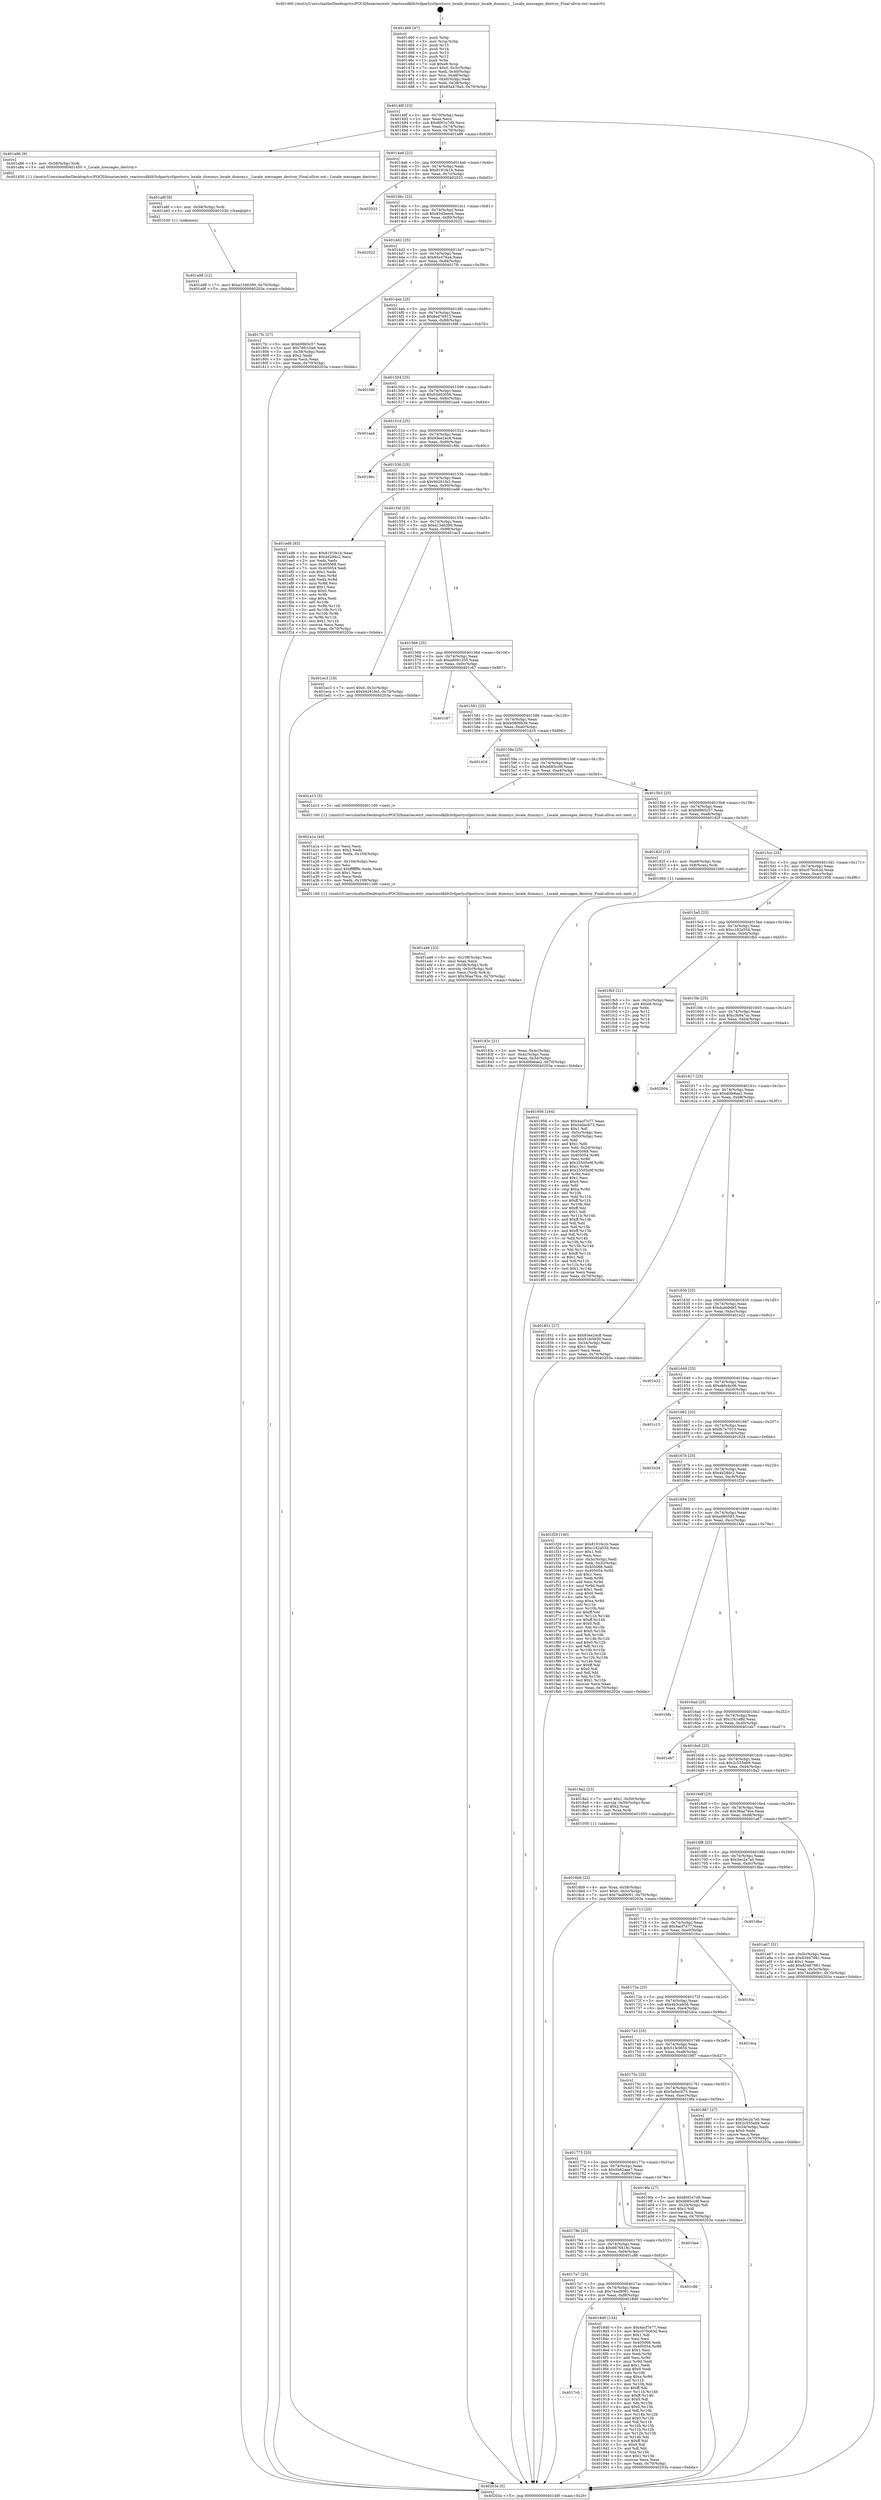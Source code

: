 digraph "0x401460" {
  label = "0x401460 (/mnt/c/Users/mathe/Desktop/tcc/POCII/binaries/extr_reactossdklib3rdpartystlportsrcc_locale_dummyc_locale_dummy.c__Locale_messages_destroy_Final-ollvm.out::main(0))"
  labelloc = "t"
  node[shape=record]

  Entry [label="",width=0.3,height=0.3,shape=circle,fillcolor=black,style=filled]
  "0x40148f" [label="{
     0x40148f [23]\l
     | [instrs]\l
     &nbsp;&nbsp;0x40148f \<+3\>: mov -0x70(%rbp),%eax\l
     &nbsp;&nbsp;0x401492 \<+2\>: mov %eax,%ecx\l
     &nbsp;&nbsp;0x401494 \<+6\>: sub $0x80f1e7d9,%ecx\l
     &nbsp;&nbsp;0x40149a \<+3\>: mov %eax,-0x74(%rbp)\l
     &nbsp;&nbsp;0x40149d \<+3\>: mov %ecx,-0x78(%rbp)\l
     &nbsp;&nbsp;0x4014a0 \<+6\>: je 0000000000401a86 \<main+0x626\>\l
  }"]
  "0x401a86" [label="{
     0x401a86 [9]\l
     | [instrs]\l
     &nbsp;&nbsp;0x401a86 \<+4\>: mov -0x58(%rbp),%rdi\l
     &nbsp;&nbsp;0x401a8a \<+5\>: call 0000000000401450 \<_Locale_messages_destroy\>\l
     | [calls]\l
     &nbsp;&nbsp;0x401450 \{1\} (/mnt/c/Users/mathe/Desktop/tcc/POCII/binaries/extr_reactossdklib3rdpartystlportsrcc_locale_dummyc_locale_dummy.c__Locale_messages_destroy_Final-ollvm.out::_Locale_messages_destroy)\l
  }"]
  "0x4014a6" [label="{
     0x4014a6 [22]\l
     | [instrs]\l
     &nbsp;&nbsp;0x4014a6 \<+5\>: jmp 00000000004014ab \<main+0x4b\>\l
     &nbsp;&nbsp;0x4014ab \<+3\>: mov -0x74(%rbp),%eax\l
     &nbsp;&nbsp;0x4014ae \<+5\>: sub $0x8191fe1b,%eax\l
     &nbsp;&nbsp;0x4014b3 \<+3\>: mov %eax,-0x7c(%rbp)\l
     &nbsp;&nbsp;0x4014b6 \<+6\>: je 0000000000402033 \<main+0xbd3\>\l
  }"]
  Exit [label="",width=0.3,height=0.3,shape=circle,fillcolor=black,style=filled,peripheries=2]
  "0x402033" [label="{
     0x402033\l
  }", style=dashed]
  "0x4014bc" [label="{
     0x4014bc [22]\l
     | [instrs]\l
     &nbsp;&nbsp;0x4014bc \<+5\>: jmp 00000000004014c1 \<main+0x61\>\l
     &nbsp;&nbsp;0x4014c1 \<+3\>: mov -0x74(%rbp),%eax\l
     &nbsp;&nbsp;0x4014c4 \<+5\>: sub $0x8345eec6,%eax\l
     &nbsp;&nbsp;0x4014c9 \<+3\>: mov %eax,-0x80(%rbp)\l
     &nbsp;&nbsp;0x4014cc \<+6\>: je 0000000000402022 \<main+0xbc2\>\l
  }"]
  "0x401a98" [label="{
     0x401a98 [12]\l
     | [instrs]\l
     &nbsp;&nbsp;0x401a98 \<+7\>: movl $0xa1346390,-0x70(%rbp)\l
     &nbsp;&nbsp;0x401a9f \<+5\>: jmp 000000000040203a \<main+0xbda\>\l
  }"]
  "0x402022" [label="{
     0x402022\l
  }", style=dashed]
  "0x4014d2" [label="{
     0x4014d2 [25]\l
     | [instrs]\l
     &nbsp;&nbsp;0x4014d2 \<+5\>: jmp 00000000004014d7 \<main+0x77\>\l
     &nbsp;&nbsp;0x4014d7 \<+3\>: mov -0x74(%rbp),%eax\l
     &nbsp;&nbsp;0x4014da \<+5\>: sub $0x85a476a4,%eax\l
     &nbsp;&nbsp;0x4014df \<+6\>: mov %eax,-0x84(%rbp)\l
     &nbsp;&nbsp;0x4014e5 \<+6\>: je 00000000004017fc \<main+0x39c\>\l
  }"]
  "0x401a8f" [label="{
     0x401a8f [9]\l
     | [instrs]\l
     &nbsp;&nbsp;0x401a8f \<+4\>: mov -0x58(%rbp),%rdi\l
     &nbsp;&nbsp;0x401a93 \<+5\>: call 0000000000401030 \<free@plt\>\l
     | [calls]\l
     &nbsp;&nbsp;0x401030 \{1\} (unknown)\l
  }"]
  "0x4017fc" [label="{
     0x4017fc [27]\l
     | [instrs]\l
     &nbsp;&nbsp;0x4017fc \<+5\>: mov $0xb9965c57,%eax\l
     &nbsp;&nbsp;0x401801 \<+5\>: mov $0x78fc10a6,%ecx\l
     &nbsp;&nbsp;0x401806 \<+3\>: mov -0x38(%rbp),%edx\l
     &nbsp;&nbsp;0x401809 \<+3\>: cmp $0x2,%edx\l
     &nbsp;&nbsp;0x40180c \<+3\>: cmovne %ecx,%eax\l
     &nbsp;&nbsp;0x40180f \<+3\>: mov %eax,-0x70(%rbp)\l
     &nbsp;&nbsp;0x401812 \<+5\>: jmp 000000000040203a \<main+0xbda\>\l
  }"]
  "0x4014eb" [label="{
     0x4014eb [25]\l
     | [instrs]\l
     &nbsp;&nbsp;0x4014eb \<+5\>: jmp 00000000004014f0 \<main+0x90\>\l
     &nbsp;&nbsp;0x4014f0 \<+3\>: mov -0x74(%rbp),%eax\l
     &nbsp;&nbsp;0x4014f3 \<+5\>: sub $0x8ed76913,%eax\l
     &nbsp;&nbsp;0x4014f8 \<+6\>: mov %eax,-0x88(%rbp)\l
     &nbsp;&nbsp;0x4014fe \<+6\>: je 0000000000401fd6 \<main+0xb76\>\l
  }"]
  "0x40203a" [label="{
     0x40203a [5]\l
     | [instrs]\l
     &nbsp;&nbsp;0x40203a \<+5\>: jmp 000000000040148f \<main+0x2f\>\l
  }"]
  "0x401460" [label="{
     0x401460 [47]\l
     | [instrs]\l
     &nbsp;&nbsp;0x401460 \<+1\>: push %rbp\l
     &nbsp;&nbsp;0x401461 \<+3\>: mov %rsp,%rbp\l
     &nbsp;&nbsp;0x401464 \<+2\>: push %r15\l
     &nbsp;&nbsp;0x401466 \<+2\>: push %r14\l
     &nbsp;&nbsp;0x401468 \<+2\>: push %r13\l
     &nbsp;&nbsp;0x40146a \<+2\>: push %r12\l
     &nbsp;&nbsp;0x40146c \<+1\>: push %rbx\l
     &nbsp;&nbsp;0x40146d \<+7\>: sub $0xe8,%rsp\l
     &nbsp;&nbsp;0x401474 \<+7\>: movl $0x0,-0x3c(%rbp)\l
     &nbsp;&nbsp;0x40147b \<+3\>: mov %edi,-0x40(%rbp)\l
     &nbsp;&nbsp;0x40147e \<+4\>: mov %rsi,-0x48(%rbp)\l
     &nbsp;&nbsp;0x401482 \<+3\>: mov -0x40(%rbp),%edi\l
     &nbsp;&nbsp;0x401485 \<+3\>: mov %edi,-0x38(%rbp)\l
     &nbsp;&nbsp;0x401488 \<+7\>: movl $0x85a476a4,-0x70(%rbp)\l
  }"]
  "0x401a46" [label="{
     0x401a46 [33]\l
     | [instrs]\l
     &nbsp;&nbsp;0x401a46 \<+6\>: mov -0x108(%rbp),%ecx\l
     &nbsp;&nbsp;0x401a4c \<+3\>: imul %eax,%ecx\l
     &nbsp;&nbsp;0x401a4f \<+4\>: mov -0x58(%rbp),%rdi\l
     &nbsp;&nbsp;0x401a53 \<+4\>: movslq -0x5c(%rbp),%r8\l
     &nbsp;&nbsp;0x401a57 \<+4\>: mov %ecx,(%rdi,%r8,4)\l
     &nbsp;&nbsp;0x401a5b \<+7\>: movl $0x36aa79ce,-0x70(%rbp)\l
     &nbsp;&nbsp;0x401a62 \<+5\>: jmp 000000000040203a \<main+0xbda\>\l
  }"]
  "0x401fd6" [label="{
     0x401fd6\l
  }", style=dashed]
  "0x401504" [label="{
     0x401504 [25]\l
     | [instrs]\l
     &nbsp;&nbsp;0x401504 \<+5\>: jmp 0000000000401509 \<main+0xa9\>\l
     &nbsp;&nbsp;0x401509 \<+3\>: mov -0x74(%rbp),%eax\l
     &nbsp;&nbsp;0x40150c \<+5\>: sub $0x93d03056,%eax\l
     &nbsp;&nbsp;0x401511 \<+6\>: mov %eax,-0x8c(%rbp)\l
     &nbsp;&nbsp;0x401517 \<+6\>: je 0000000000401aa4 \<main+0x644\>\l
  }"]
  "0x401a1a" [label="{
     0x401a1a [44]\l
     | [instrs]\l
     &nbsp;&nbsp;0x401a1a \<+2\>: xor %ecx,%ecx\l
     &nbsp;&nbsp;0x401a1c \<+5\>: mov $0x2,%edx\l
     &nbsp;&nbsp;0x401a21 \<+6\>: mov %edx,-0x104(%rbp)\l
     &nbsp;&nbsp;0x401a27 \<+1\>: cltd\l
     &nbsp;&nbsp;0x401a28 \<+6\>: mov -0x104(%rbp),%esi\l
     &nbsp;&nbsp;0x401a2e \<+2\>: idiv %esi\l
     &nbsp;&nbsp;0x401a30 \<+6\>: imul $0xfffffffe,%edx,%edx\l
     &nbsp;&nbsp;0x401a36 \<+3\>: sub $0x1,%ecx\l
     &nbsp;&nbsp;0x401a39 \<+2\>: sub %ecx,%edx\l
     &nbsp;&nbsp;0x401a3b \<+6\>: mov %edx,-0x108(%rbp)\l
     &nbsp;&nbsp;0x401a41 \<+5\>: call 0000000000401160 \<next_i\>\l
     | [calls]\l
     &nbsp;&nbsp;0x401160 \{1\} (/mnt/c/Users/mathe/Desktop/tcc/POCII/binaries/extr_reactossdklib3rdpartystlportsrcc_locale_dummyc_locale_dummy.c__Locale_messages_destroy_Final-ollvm.out::next_i)\l
  }"]
  "0x401aa4" [label="{
     0x401aa4\l
  }", style=dashed]
  "0x40151d" [label="{
     0x40151d [25]\l
     | [instrs]\l
     &nbsp;&nbsp;0x40151d \<+5\>: jmp 0000000000401522 \<main+0xc2\>\l
     &nbsp;&nbsp;0x401522 \<+3\>: mov -0x74(%rbp),%eax\l
     &nbsp;&nbsp;0x401525 \<+5\>: sub $0x93ee24c8,%eax\l
     &nbsp;&nbsp;0x40152a \<+6\>: mov %eax,-0x90(%rbp)\l
     &nbsp;&nbsp;0x401530 \<+6\>: je 000000000040186c \<main+0x40c\>\l
  }"]
  "0x4017c0" [label="{
     0x4017c0\l
  }", style=dashed]
  "0x40186c" [label="{
     0x40186c\l
  }", style=dashed]
  "0x401536" [label="{
     0x401536 [25]\l
     | [instrs]\l
     &nbsp;&nbsp;0x401536 \<+5\>: jmp 000000000040153b \<main+0xdb\>\l
     &nbsp;&nbsp;0x40153b \<+3\>: mov -0x74(%rbp),%eax\l
     &nbsp;&nbsp;0x40153e \<+5\>: sub $0x94261fe3,%eax\l
     &nbsp;&nbsp;0x401543 \<+6\>: mov %eax,-0x94(%rbp)\l
     &nbsp;&nbsp;0x401549 \<+6\>: je 0000000000401ed6 \<main+0xa76\>\l
  }"]
  "0x4018d0" [label="{
     0x4018d0 [134]\l
     | [instrs]\l
     &nbsp;&nbsp;0x4018d0 \<+5\>: mov $0x4acf7e77,%eax\l
     &nbsp;&nbsp;0x4018d5 \<+5\>: mov $0xc07bc63d,%ecx\l
     &nbsp;&nbsp;0x4018da \<+2\>: mov $0x1,%dl\l
     &nbsp;&nbsp;0x4018dc \<+2\>: xor %esi,%esi\l
     &nbsp;&nbsp;0x4018de \<+7\>: mov 0x405068,%edi\l
     &nbsp;&nbsp;0x4018e5 \<+8\>: mov 0x405054,%r8d\l
     &nbsp;&nbsp;0x4018ed \<+3\>: sub $0x1,%esi\l
     &nbsp;&nbsp;0x4018f0 \<+3\>: mov %edi,%r9d\l
     &nbsp;&nbsp;0x4018f3 \<+3\>: add %esi,%r9d\l
     &nbsp;&nbsp;0x4018f6 \<+4\>: imul %r9d,%edi\l
     &nbsp;&nbsp;0x4018fa \<+3\>: and $0x1,%edi\l
     &nbsp;&nbsp;0x4018fd \<+3\>: cmp $0x0,%edi\l
     &nbsp;&nbsp;0x401900 \<+4\>: sete %r10b\l
     &nbsp;&nbsp;0x401904 \<+4\>: cmp $0xa,%r8d\l
     &nbsp;&nbsp;0x401908 \<+4\>: setl %r11b\l
     &nbsp;&nbsp;0x40190c \<+3\>: mov %r10b,%bl\l
     &nbsp;&nbsp;0x40190f \<+3\>: xor $0xff,%bl\l
     &nbsp;&nbsp;0x401912 \<+3\>: mov %r11b,%r14b\l
     &nbsp;&nbsp;0x401915 \<+4\>: xor $0xff,%r14b\l
     &nbsp;&nbsp;0x401919 \<+3\>: xor $0x0,%dl\l
     &nbsp;&nbsp;0x40191c \<+3\>: mov %bl,%r15b\l
     &nbsp;&nbsp;0x40191f \<+4\>: and $0x0,%r15b\l
     &nbsp;&nbsp;0x401923 \<+3\>: and %dl,%r10b\l
     &nbsp;&nbsp;0x401926 \<+3\>: mov %r14b,%r12b\l
     &nbsp;&nbsp;0x401929 \<+4\>: and $0x0,%r12b\l
     &nbsp;&nbsp;0x40192d \<+3\>: and %dl,%r11b\l
     &nbsp;&nbsp;0x401930 \<+3\>: or %r10b,%r15b\l
     &nbsp;&nbsp;0x401933 \<+3\>: or %r11b,%r12b\l
     &nbsp;&nbsp;0x401936 \<+3\>: xor %r12b,%r15b\l
     &nbsp;&nbsp;0x401939 \<+3\>: or %r14b,%bl\l
     &nbsp;&nbsp;0x40193c \<+3\>: xor $0xff,%bl\l
     &nbsp;&nbsp;0x40193f \<+3\>: or $0x0,%dl\l
     &nbsp;&nbsp;0x401942 \<+2\>: and %dl,%bl\l
     &nbsp;&nbsp;0x401944 \<+3\>: or %bl,%r15b\l
     &nbsp;&nbsp;0x401947 \<+4\>: test $0x1,%r15b\l
     &nbsp;&nbsp;0x40194b \<+3\>: cmovne %ecx,%eax\l
     &nbsp;&nbsp;0x40194e \<+3\>: mov %eax,-0x70(%rbp)\l
     &nbsp;&nbsp;0x401951 \<+5\>: jmp 000000000040203a \<main+0xbda\>\l
  }"]
  "0x401ed6" [label="{
     0x401ed6 [83]\l
     | [instrs]\l
     &nbsp;&nbsp;0x401ed6 \<+5\>: mov $0x8191fe1b,%eax\l
     &nbsp;&nbsp;0x401edb \<+5\>: mov $0x4d28dc2,%ecx\l
     &nbsp;&nbsp;0x401ee0 \<+2\>: xor %edx,%edx\l
     &nbsp;&nbsp;0x401ee2 \<+7\>: mov 0x405068,%esi\l
     &nbsp;&nbsp;0x401ee9 \<+7\>: mov 0x405054,%edi\l
     &nbsp;&nbsp;0x401ef0 \<+3\>: sub $0x1,%edx\l
     &nbsp;&nbsp;0x401ef3 \<+3\>: mov %esi,%r8d\l
     &nbsp;&nbsp;0x401ef6 \<+3\>: add %edx,%r8d\l
     &nbsp;&nbsp;0x401ef9 \<+4\>: imul %r8d,%esi\l
     &nbsp;&nbsp;0x401efd \<+3\>: and $0x1,%esi\l
     &nbsp;&nbsp;0x401f00 \<+3\>: cmp $0x0,%esi\l
     &nbsp;&nbsp;0x401f03 \<+4\>: sete %r9b\l
     &nbsp;&nbsp;0x401f07 \<+3\>: cmp $0xa,%edi\l
     &nbsp;&nbsp;0x401f0a \<+4\>: setl %r10b\l
     &nbsp;&nbsp;0x401f0e \<+3\>: mov %r9b,%r11b\l
     &nbsp;&nbsp;0x401f11 \<+3\>: and %r10b,%r11b\l
     &nbsp;&nbsp;0x401f14 \<+3\>: xor %r10b,%r9b\l
     &nbsp;&nbsp;0x401f17 \<+3\>: or %r9b,%r11b\l
     &nbsp;&nbsp;0x401f1a \<+4\>: test $0x1,%r11b\l
     &nbsp;&nbsp;0x401f1e \<+3\>: cmovne %ecx,%eax\l
     &nbsp;&nbsp;0x401f21 \<+3\>: mov %eax,-0x70(%rbp)\l
     &nbsp;&nbsp;0x401f24 \<+5\>: jmp 000000000040203a \<main+0xbda\>\l
  }"]
  "0x40154f" [label="{
     0x40154f [25]\l
     | [instrs]\l
     &nbsp;&nbsp;0x40154f \<+5\>: jmp 0000000000401554 \<main+0xf4\>\l
     &nbsp;&nbsp;0x401554 \<+3\>: mov -0x74(%rbp),%eax\l
     &nbsp;&nbsp;0x401557 \<+5\>: sub $0xa1346390,%eax\l
     &nbsp;&nbsp;0x40155c \<+6\>: mov %eax,-0x98(%rbp)\l
     &nbsp;&nbsp;0x401562 \<+6\>: je 0000000000401ec3 \<main+0xa63\>\l
  }"]
  "0x4017a7" [label="{
     0x4017a7 [25]\l
     | [instrs]\l
     &nbsp;&nbsp;0x4017a7 \<+5\>: jmp 00000000004017ac \<main+0x34c\>\l
     &nbsp;&nbsp;0x4017ac \<+3\>: mov -0x74(%rbp),%eax\l
     &nbsp;&nbsp;0x4017af \<+5\>: sub $0x74ed9091,%eax\l
     &nbsp;&nbsp;0x4017b4 \<+6\>: mov %eax,-0xf8(%rbp)\l
     &nbsp;&nbsp;0x4017ba \<+6\>: je 00000000004018d0 \<main+0x470\>\l
  }"]
  "0x401ec3" [label="{
     0x401ec3 [19]\l
     | [instrs]\l
     &nbsp;&nbsp;0x401ec3 \<+7\>: movl $0x0,-0x3c(%rbp)\l
     &nbsp;&nbsp;0x401eca \<+7\>: movl $0x94261fe3,-0x70(%rbp)\l
     &nbsp;&nbsp;0x401ed1 \<+5\>: jmp 000000000040203a \<main+0xbda\>\l
  }"]
  "0x401568" [label="{
     0x401568 [25]\l
     | [instrs]\l
     &nbsp;&nbsp;0x401568 \<+5\>: jmp 000000000040156d \<main+0x10d\>\l
     &nbsp;&nbsp;0x40156d \<+3\>: mov -0x74(%rbp),%eax\l
     &nbsp;&nbsp;0x401570 \<+5\>: sub $0xa8091205,%eax\l
     &nbsp;&nbsp;0x401575 \<+6\>: mov %eax,-0x9c(%rbp)\l
     &nbsp;&nbsp;0x40157b \<+6\>: je 0000000000401c67 \<main+0x807\>\l
  }"]
  "0x401c86" [label="{
     0x401c86\l
  }", style=dashed]
  "0x401c67" [label="{
     0x401c67\l
  }", style=dashed]
  "0x401581" [label="{
     0x401581 [25]\l
     | [instrs]\l
     &nbsp;&nbsp;0x401581 \<+5\>: jmp 0000000000401586 \<main+0x126\>\l
     &nbsp;&nbsp;0x401586 \<+3\>: mov -0x74(%rbp),%eax\l
     &nbsp;&nbsp;0x401589 \<+5\>: sub $0xb0809b38,%eax\l
     &nbsp;&nbsp;0x40158e \<+6\>: mov %eax,-0xa0(%rbp)\l
     &nbsp;&nbsp;0x401594 \<+6\>: je 0000000000401d16 \<main+0x8b6\>\l
  }"]
  "0x40178e" [label="{
     0x40178e [25]\l
     | [instrs]\l
     &nbsp;&nbsp;0x40178e \<+5\>: jmp 0000000000401793 \<main+0x333\>\l
     &nbsp;&nbsp;0x401793 \<+3\>: mov -0x74(%rbp),%eax\l
     &nbsp;&nbsp;0x401796 \<+5\>: sub $0x6676418c,%eax\l
     &nbsp;&nbsp;0x40179b \<+6\>: mov %eax,-0xf4(%rbp)\l
     &nbsp;&nbsp;0x4017a1 \<+6\>: je 0000000000401c86 \<main+0x826\>\l
  }"]
  "0x401d16" [label="{
     0x401d16\l
  }", style=dashed]
  "0x40159a" [label="{
     0x40159a [25]\l
     | [instrs]\l
     &nbsp;&nbsp;0x40159a \<+5\>: jmp 000000000040159f \<main+0x13f\>\l
     &nbsp;&nbsp;0x40159f \<+3\>: mov -0x74(%rbp),%eax\l
     &nbsp;&nbsp;0x4015a2 \<+5\>: sub $0xb685cc9f,%eax\l
     &nbsp;&nbsp;0x4015a7 \<+6\>: mov %eax,-0xa4(%rbp)\l
     &nbsp;&nbsp;0x4015ad \<+6\>: je 0000000000401a15 \<main+0x5b5\>\l
  }"]
  "0x401bee" [label="{
     0x401bee\l
  }", style=dashed]
  "0x401a15" [label="{
     0x401a15 [5]\l
     | [instrs]\l
     &nbsp;&nbsp;0x401a15 \<+5\>: call 0000000000401160 \<next_i\>\l
     | [calls]\l
     &nbsp;&nbsp;0x401160 \{1\} (/mnt/c/Users/mathe/Desktop/tcc/POCII/binaries/extr_reactossdklib3rdpartystlportsrcc_locale_dummyc_locale_dummy.c__Locale_messages_destroy_Final-ollvm.out::next_i)\l
  }"]
  "0x4015b3" [label="{
     0x4015b3 [25]\l
     | [instrs]\l
     &nbsp;&nbsp;0x4015b3 \<+5\>: jmp 00000000004015b8 \<main+0x158\>\l
     &nbsp;&nbsp;0x4015b8 \<+3\>: mov -0x74(%rbp),%eax\l
     &nbsp;&nbsp;0x4015bb \<+5\>: sub $0xb9965c57,%eax\l
     &nbsp;&nbsp;0x4015c0 \<+6\>: mov %eax,-0xa8(%rbp)\l
     &nbsp;&nbsp;0x4015c6 \<+6\>: je 000000000040182f \<main+0x3cf\>\l
  }"]
  "0x401775" [label="{
     0x401775 [25]\l
     | [instrs]\l
     &nbsp;&nbsp;0x401775 \<+5\>: jmp 000000000040177a \<main+0x31a\>\l
     &nbsp;&nbsp;0x40177a \<+3\>: mov -0x74(%rbp),%eax\l
     &nbsp;&nbsp;0x40177d \<+5\>: sub $0x5b62aae7,%eax\l
     &nbsp;&nbsp;0x401782 \<+6\>: mov %eax,-0xf0(%rbp)\l
     &nbsp;&nbsp;0x401788 \<+6\>: je 0000000000401bee \<main+0x78e\>\l
  }"]
  "0x40182f" [label="{
     0x40182f [13]\l
     | [instrs]\l
     &nbsp;&nbsp;0x40182f \<+4\>: mov -0x48(%rbp),%rax\l
     &nbsp;&nbsp;0x401833 \<+4\>: mov 0x8(%rax),%rdi\l
     &nbsp;&nbsp;0x401837 \<+5\>: call 0000000000401060 \<atoi@plt\>\l
     | [calls]\l
     &nbsp;&nbsp;0x401060 \{1\} (unknown)\l
  }"]
  "0x4015cc" [label="{
     0x4015cc [25]\l
     | [instrs]\l
     &nbsp;&nbsp;0x4015cc \<+5\>: jmp 00000000004015d1 \<main+0x171\>\l
     &nbsp;&nbsp;0x4015d1 \<+3\>: mov -0x74(%rbp),%eax\l
     &nbsp;&nbsp;0x4015d4 \<+5\>: sub $0xc07bc63d,%eax\l
     &nbsp;&nbsp;0x4015d9 \<+6\>: mov %eax,-0xac(%rbp)\l
     &nbsp;&nbsp;0x4015df \<+6\>: je 0000000000401956 \<main+0x4f6\>\l
  }"]
  "0x40183c" [label="{
     0x40183c [21]\l
     | [instrs]\l
     &nbsp;&nbsp;0x40183c \<+3\>: mov %eax,-0x4c(%rbp)\l
     &nbsp;&nbsp;0x40183f \<+3\>: mov -0x4c(%rbp),%eax\l
     &nbsp;&nbsp;0x401842 \<+3\>: mov %eax,-0x34(%rbp)\l
     &nbsp;&nbsp;0x401845 \<+7\>: movl $0xd0fe6ae2,-0x70(%rbp)\l
     &nbsp;&nbsp;0x40184c \<+5\>: jmp 000000000040203a \<main+0xbda\>\l
  }"]
  "0x4019fa" [label="{
     0x4019fa [27]\l
     | [instrs]\l
     &nbsp;&nbsp;0x4019fa \<+5\>: mov $0x80f1e7d9,%eax\l
     &nbsp;&nbsp;0x4019ff \<+5\>: mov $0xb685cc9f,%ecx\l
     &nbsp;&nbsp;0x401a04 \<+3\>: mov -0x2d(%rbp),%dl\l
     &nbsp;&nbsp;0x401a07 \<+3\>: test $0x1,%dl\l
     &nbsp;&nbsp;0x401a0a \<+3\>: cmovne %ecx,%eax\l
     &nbsp;&nbsp;0x401a0d \<+3\>: mov %eax,-0x70(%rbp)\l
     &nbsp;&nbsp;0x401a10 \<+5\>: jmp 000000000040203a \<main+0xbda\>\l
  }"]
  "0x401956" [label="{
     0x401956 [164]\l
     | [instrs]\l
     &nbsp;&nbsp;0x401956 \<+5\>: mov $0x4acf7e77,%eax\l
     &nbsp;&nbsp;0x40195b \<+5\>: mov $0x5a0ecb73,%ecx\l
     &nbsp;&nbsp;0x401960 \<+2\>: mov $0x1,%dl\l
     &nbsp;&nbsp;0x401962 \<+3\>: mov -0x5c(%rbp),%esi\l
     &nbsp;&nbsp;0x401965 \<+3\>: cmp -0x50(%rbp),%esi\l
     &nbsp;&nbsp;0x401968 \<+4\>: setl %dil\l
     &nbsp;&nbsp;0x40196c \<+4\>: and $0x1,%dil\l
     &nbsp;&nbsp;0x401970 \<+4\>: mov %dil,-0x2d(%rbp)\l
     &nbsp;&nbsp;0x401974 \<+7\>: mov 0x405068,%esi\l
     &nbsp;&nbsp;0x40197b \<+8\>: mov 0x405054,%r8d\l
     &nbsp;&nbsp;0x401983 \<+3\>: mov %esi,%r9d\l
     &nbsp;&nbsp;0x401986 \<+7\>: sub $0x25505e9f,%r9d\l
     &nbsp;&nbsp;0x40198d \<+4\>: sub $0x1,%r9d\l
     &nbsp;&nbsp;0x401991 \<+7\>: add $0x25505e9f,%r9d\l
     &nbsp;&nbsp;0x401998 \<+4\>: imul %r9d,%esi\l
     &nbsp;&nbsp;0x40199c \<+3\>: and $0x1,%esi\l
     &nbsp;&nbsp;0x40199f \<+3\>: cmp $0x0,%esi\l
     &nbsp;&nbsp;0x4019a2 \<+4\>: sete %dil\l
     &nbsp;&nbsp;0x4019a6 \<+4\>: cmp $0xa,%r8d\l
     &nbsp;&nbsp;0x4019aa \<+4\>: setl %r10b\l
     &nbsp;&nbsp;0x4019ae \<+3\>: mov %dil,%r11b\l
     &nbsp;&nbsp;0x4019b1 \<+4\>: xor $0xff,%r11b\l
     &nbsp;&nbsp;0x4019b5 \<+3\>: mov %r10b,%bl\l
     &nbsp;&nbsp;0x4019b8 \<+3\>: xor $0xff,%bl\l
     &nbsp;&nbsp;0x4019bb \<+3\>: xor $0x1,%dl\l
     &nbsp;&nbsp;0x4019be \<+3\>: mov %r11b,%r14b\l
     &nbsp;&nbsp;0x4019c1 \<+4\>: and $0xff,%r14b\l
     &nbsp;&nbsp;0x4019c5 \<+3\>: and %dl,%dil\l
     &nbsp;&nbsp;0x4019c8 \<+3\>: mov %bl,%r15b\l
     &nbsp;&nbsp;0x4019cb \<+4\>: and $0xff,%r15b\l
     &nbsp;&nbsp;0x4019cf \<+3\>: and %dl,%r10b\l
     &nbsp;&nbsp;0x4019d2 \<+3\>: or %dil,%r14b\l
     &nbsp;&nbsp;0x4019d5 \<+3\>: or %r10b,%r15b\l
     &nbsp;&nbsp;0x4019d8 \<+3\>: xor %r15b,%r14b\l
     &nbsp;&nbsp;0x4019db \<+3\>: or %bl,%r11b\l
     &nbsp;&nbsp;0x4019de \<+4\>: xor $0xff,%r11b\l
     &nbsp;&nbsp;0x4019e2 \<+3\>: or $0x1,%dl\l
     &nbsp;&nbsp;0x4019e5 \<+3\>: and %dl,%r11b\l
     &nbsp;&nbsp;0x4019e8 \<+3\>: or %r11b,%r14b\l
     &nbsp;&nbsp;0x4019eb \<+4\>: test $0x1,%r14b\l
     &nbsp;&nbsp;0x4019ef \<+3\>: cmovne %ecx,%eax\l
     &nbsp;&nbsp;0x4019f2 \<+3\>: mov %eax,-0x70(%rbp)\l
     &nbsp;&nbsp;0x4019f5 \<+5\>: jmp 000000000040203a \<main+0xbda\>\l
  }"]
  "0x4015e5" [label="{
     0x4015e5 [25]\l
     | [instrs]\l
     &nbsp;&nbsp;0x4015e5 \<+5\>: jmp 00000000004015ea \<main+0x18a\>\l
     &nbsp;&nbsp;0x4015ea \<+3\>: mov -0x74(%rbp),%eax\l
     &nbsp;&nbsp;0x4015ed \<+5\>: sub $0xc182a554,%eax\l
     &nbsp;&nbsp;0x4015f2 \<+6\>: mov %eax,-0xb0(%rbp)\l
     &nbsp;&nbsp;0x4015f8 \<+6\>: je 0000000000401fb5 \<main+0xb55\>\l
  }"]
  "0x4018b9" [label="{
     0x4018b9 [23]\l
     | [instrs]\l
     &nbsp;&nbsp;0x4018b9 \<+4\>: mov %rax,-0x58(%rbp)\l
     &nbsp;&nbsp;0x4018bd \<+7\>: movl $0x0,-0x5c(%rbp)\l
     &nbsp;&nbsp;0x4018c4 \<+7\>: movl $0x74ed9091,-0x70(%rbp)\l
     &nbsp;&nbsp;0x4018cb \<+5\>: jmp 000000000040203a \<main+0xbda\>\l
  }"]
  "0x401fb5" [label="{
     0x401fb5 [21]\l
     | [instrs]\l
     &nbsp;&nbsp;0x401fb5 \<+3\>: mov -0x2c(%rbp),%eax\l
     &nbsp;&nbsp;0x401fb8 \<+7\>: add $0xe8,%rsp\l
     &nbsp;&nbsp;0x401fbf \<+1\>: pop %rbx\l
     &nbsp;&nbsp;0x401fc0 \<+2\>: pop %r12\l
     &nbsp;&nbsp;0x401fc2 \<+2\>: pop %r13\l
     &nbsp;&nbsp;0x401fc4 \<+2\>: pop %r14\l
     &nbsp;&nbsp;0x401fc6 \<+2\>: pop %r15\l
     &nbsp;&nbsp;0x401fc8 \<+1\>: pop %rbp\l
     &nbsp;&nbsp;0x401fc9 \<+1\>: ret\l
  }"]
  "0x4015fe" [label="{
     0x4015fe [25]\l
     | [instrs]\l
     &nbsp;&nbsp;0x4015fe \<+5\>: jmp 0000000000401603 \<main+0x1a3\>\l
     &nbsp;&nbsp;0x401603 \<+3\>: mov -0x74(%rbp),%eax\l
     &nbsp;&nbsp;0x401606 \<+5\>: sub $0xc3b9a7ac,%eax\l
     &nbsp;&nbsp;0x40160b \<+6\>: mov %eax,-0xb4(%rbp)\l
     &nbsp;&nbsp;0x401611 \<+6\>: je 0000000000402004 \<main+0xba4\>\l
  }"]
  "0x40175c" [label="{
     0x40175c [25]\l
     | [instrs]\l
     &nbsp;&nbsp;0x40175c \<+5\>: jmp 0000000000401761 \<main+0x301\>\l
     &nbsp;&nbsp;0x401761 \<+3\>: mov -0x74(%rbp),%eax\l
     &nbsp;&nbsp;0x401764 \<+5\>: sub $0x5a0ecb73,%eax\l
     &nbsp;&nbsp;0x401769 \<+6\>: mov %eax,-0xec(%rbp)\l
     &nbsp;&nbsp;0x40176f \<+6\>: je 00000000004019fa \<main+0x59a\>\l
  }"]
  "0x402004" [label="{
     0x402004\l
  }", style=dashed]
  "0x401617" [label="{
     0x401617 [25]\l
     | [instrs]\l
     &nbsp;&nbsp;0x401617 \<+5\>: jmp 000000000040161c \<main+0x1bc\>\l
     &nbsp;&nbsp;0x40161c \<+3\>: mov -0x74(%rbp),%eax\l
     &nbsp;&nbsp;0x40161f \<+5\>: sub $0xd0fe6ae2,%eax\l
     &nbsp;&nbsp;0x401624 \<+6\>: mov %eax,-0xb8(%rbp)\l
     &nbsp;&nbsp;0x40162a \<+6\>: je 0000000000401851 \<main+0x3f1\>\l
  }"]
  "0x401887" [label="{
     0x401887 [27]\l
     | [instrs]\l
     &nbsp;&nbsp;0x401887 \<+5\>: mov $0x3ec2a7a0,%eax\l
     &nbsp;&nbsp;0x40188c \<+5\>: mov $0x2c555eb9,%ecx\l
     &nbsp;&nbsp;0x401891 \<+3\>: mov -0x34(%rbp),%edx\l
     &nbsp;&nbsp;0x401894 \<+3\>: cmp $0x0,%edx\l
     &nbsp;&nbsp;0x401897 \<+3\>: cmove %ecx,%eax\l
     &nbsp;&nbsp;0x40189a \<+3\>: mov %eax,-0x70(%rbp)\l
     &nbsp;&nbsp;0x40189d \<+5\>: jmp 000000000040203a \<main+0xbda\>\l
  }"]
  "0x401851" [label="{
     0x401851 [27]\l
     | [instrs]\l
     &nbsp;&nbsp;0x401851 \<+5\>: mov $0x93ee24c8,%eax\l
     &nbsp;&nbsp;0x401856 \<+5\>: mov $0x51fe5650,%ecx\l
     &nbsp;&nbsp;0x40185b \<+3\>: mov -0x34(%rbp),%edx\l
     &nbsp;&nbsp;0x40185e \<+3\>: cmp $0x1,%edx\l
     &nbsp;&nbsp;0x401861 \<+3\>: cmovl %ecx,%eax\l
     &nbsp;&nbsp;0x401864 \<+3\>: mov %eax,-0x70(%rbp)\l
     &nbsp;&nbsp;0x401867 \<+5\>: jmp 000000000040203a \<main+0xbda\>\l
  }"]
  "0x401630" [label="{
     0x401630 [25]\l
     | [instrs]\l
     &nbsp;&nbsp;0x401630 \<+5\>: jmp 0000000000401635 \<main+0x1d5\>\l
     &nbsp;&nbsp;0x401635 \<+3\>: mov -0x74(%rbp),%eax\l
     &nbsp;&nbsp;0x401638 \<+5\>: sub $0xdcab9de5,%eax\l
     &nbsp;&nbsp;0x40163d \<+6\>: mov %eax,-0xbc(%rbp)\l
     &nbsp;&nbsp;0x401643 \<+6\>: je 0000000000401e22 \<main+0x9c2\>\l
  }"]
  "0x401743" [label="{
     0x401743 [25]\l
     | [instrs]\l
     &nbsp;&nbsp;0x401743 \<+5\>: jmp 0000000000401748 \<main+0x2e8\>\l
     &nbsp;&nbsp;0x401748 \<+3\>: mov -0x74(%rbp),%eax\l
     &nbsp;&nbsp;0x40174b \<+5\>: sub $0x51fe5650,%eax\l
     &nbsp;&nbsp;0x401750 \<+6\>: mov %eax,-0xe8(%rbp)\l
     &nbsp;&nbsp;0x401756 \<+6\>: je 0000000000401887 \<main+0x427\>\l
  }"]
  "0x401e22" [label="{
     0x401e22\l
  }", style=dashed]
  "0x401649" [label="{
     0x401649 [25]\l
     | [instrs]\l
     &nbsp;&nbsp;0x401649 \<+5\>: jmp 000000000040164e \<main+0x1ee\>\l
     &nbsp;&nbsp;0x40164e \<+3\>: mov -0x74(%rbp),%eax\l
     &nbsp;&nbsp;0x401651 \<+5\>: sub $0xeb6cbc06,%eax\l
     &nbsp;&nbsp;0x401656 \<+6\>: mov %eax,-0xc0(%rbp)\l
     &nbsp;&nbsp;0x40165c \<+6\>: je 0000000000401c15 \<main+0x7b5\>\l
  }"]
  "0x401dca" [label="{
     0x401dca\l
  }", style=dashed]
  "0x401c15" [label="{
     0x401c15\l
  }", style=dashed]
  "0x401662" [label="{
     0x401662 [25]\l
     | [instrs]\l
     &nbsp;&nbsp;0x401662 \<+5\>: jmp 0000000000401667 \<main+0x207\>\l
     &nbsp;&nbsp;0x401667 \<+3\>: mov -0x74(%rbp),%eax\l
     &nbsp;&nbsp;0x40166a \<+5\>: sub $0xfb7e7010,%eax\l
     &nbsp;&nbsp;0x40166f \<+6\>: mov %eax,-0xc4(%rbp)\l
     &nbsp;&nbsp;0x401675 \<+6\>: je 0000000000401b34 \<main+0x6d4\>\l
  }"]
  "0x40172a" [label="{
     0x40172a [25]\l
     | [instrs]\l
     &nbsp;&nbsp;0x40172a \<+5\>: jmp 000000000040172f \<main+0x2cf\>\l
     &nbsp;&nbsp;0x40172f \<+3\>: mov -0x74(%rbp),%eax\l
     &nbsp;&nbsp;0x401732 \<+5\>: sub $0x4b3ceb56,%eax\l
     &nbsp;&nbsp;0x401737 \<+6\>: mov %eax,-0xe4(%rbp)\l
     &nbsp;&nbsp;0x40173d \<+6\>: je 0000000000401dca \<main+0x96a\>\l
  }"]
  "0x401b34" [label="{
     0x401b34\l
  }", style=dashed]
  "0x40167b" [label="{
     0x40167b [25]\l
     | [instrs]\l
     &nbsp;&nbsp;0x40167b \<+5\>: jmp 0000000000401680 \<main+0x220\>\l
     &nbsp;&nbsp;0x401680 \<+3\>: mov -0x74(%rbp),%eax\l
     &nbsp;&nbsp;0x401683 \<+5\>: sub $0x4d28dc2,%eax\l
     &nbsp;&nbsp;0x401688 \<+6\>: mov %eax,-0xc8(%rbp)\l
     &nbsp;&nbsp;0x40168e \<+6\>: je 0000000000401f29 \<main+0xac9\>\l
  }"]
  "0x401fca" [label="{
     0x401fca\l
  }", style=dashed]
  "0x401f29" [label="{
     0x401f29 [140]\l
     | [instrs]\l
     &nbsp;&nbsp;0x401f29 \<+5\>: mov $0x8191fe1b,%eax\l
     &nbsp;&nbsp;0x401f2e \<+5\>: mov $0xc182a554,%ecx\l
     &nbsp;&nbsp;0x401f33 \<+2\>: mov $0x1,%dl\l
     &nbsp;&nbsp;0x401f35 \<+2\>: xor %esi,%esi\l
     &nbsp;&nbsp;0x401f37 \<+3\>: mov -0x3c(%rbp),%edi\l
     &nbsp;&nbsp;0x401f3a \<+3\>: mov %edi,-0x2c(%rbp)\l
     &nbsp;&nbsp;0x401f3d \<+7\>: mov 0x405068,%edi\l
     &nbsp;&nbsp;0x401f44 \<+8\>: mov 0x405054,%r8d\l
     &nbsp;&nbsp;0x401f4c \<+3\>: sub $0x1,%esi\l
     &nbsp;&nbsp;0x401f4f \<+3\>: mov %edi,%r9d\l
     &nbsp;&nbsp;0x401f52 \<+3\>: add %esi,%r9d\l
     &nbsp;&nbsp;0x401f55 \<+4\>: imul %r9d,%edi\l
     &nbsp;&nbsp;0x401f59 \<+3\>: and $0x1,%edi\l
     &nbsp;&nbsp;0x401f5c \<+3\>: cmp $0x0,%edi\l
     &nbsp;&nbsp;0x401f5f \<+4\>: sete %r10b\l
     &nbsp;&nbsp;0x401f63 \<+4\>: cmp $0xa,%r8d\l
     &nbsp;&nbsp;0x401f67 \<+4\>: setl %r11b\l
     &nbsp;&nbsp;0x401f6b \<+3\>: mov %r10b,%bl\l
     &nbsp;&nbsp;0x401f6e \<+3\>: xor $0xff,%bl\l
     &nbsp;&nbsp;0x401f71 \<+3\>: mov %r11b,%r14b\l
     &nbsp;&nbsp;0x401f74 \<+4\>: xor $0xff,%r14b\l
     &nbsp;&nbsp;0x401f78 \<+3\>: xor $0x0,%dl\l
     &nbsp;&nbsp;0x401f7b \<+3\>: mov %bl,%r15b\l
     &nbsp;&nbsp;0x401f7e \<+4\>: and $0x0,%r15b\l
     &nbsp;&nbsp;0x401f82 \<+3\>: and %dl,%r10b\l
     &nbsp;&nbsp;0x401f85 \<+3\>: mov %r14b,%r12b\l
     &nbsp;&nbsp;0x401f88 \<+4\>: and $0x0,%r12b\l
     &nbsp;&nbsp;0x401f8c \<+3\>: and %dl,%r11b\l
     &nbsp;&nbsp;0x401f8f \<+3\>: or %r10b,%r15b\l
     &nbsp;&nbsp;0x401f92 \<+3\>: or %r11b,%r12b\l
     &nbsp;&nbsp;0x401f95 \<+3\>: xor %r12b,%r15b\l
     &nbsp;&nbsp;0x401f98 \<+3\>: or %r14b,%bl\l
     &nbsp;&nbsp;0x401f9b \<+3\>: xor $0xff,%bl\l
     &nbsp;&nbsp;0x401f9e \<+3\>: or $0x0,%dl\l
     &nbsp;&nbsp;0x401fa1 \<+2\>: and %dl,%bl\l
     &nbsp;&nbsp;0x401fa3 \<+3\>: or %bl,%r15b\l
     &nbsp;&nbsp;0x401fa6 \<+4\>: test $0x1,%r15b\l
     &nbsp;&nbsp;0x401faa \<+3\>: cmovne %ecx,%eax\l
     &nbsp;&nbsp;0x401fad \<+3\>: mov %eax,-0x70(%rbp)\l
     &nbsp;&nbsp;0x401fb0 \<+5\>: jmp 000000000040203a \<main+0xbda\>\l
  }"]
  "0x401694" [label="{
     0x401694 [25]\l
     | [instrs]\l
     &nbsp;&nbsp;0x401694 \<+5\>: jmp 0000000000401699 \<main+0x239\>\l
     &nbsp;&nbsp;0x401699 \<+3\>: mov -0x74(%rbp),%eax\l
     &nbsp;&nbsp;0x40169c \<+5\>: sub $0xe680593,%eax\l
     &nbsp;&nbsp;0x4016a1 \<+6\>: mov %eax,-0xcc(%rbp)\l
     &nbsp;&nbsp;0x4016a7 \<+6\>: je 0000000000401bfa \<main+0x79a\>\l
  }"]
  "0x401711" [label="{
     0x401711 [25]\l
     | [instrs]\l
     &nbsp;&nbsp;0x401711 \<+5\>: jmp 0000000000401716 \<main+0x2b6\>\l
     &nbsp;&nbsp;0x401716 \<+3\>: mov -0x74(%rbp),%eax\l
     &nbsp;&nbsp;0x401719 \<+5\>: sub $0x4acf7e77,%eax\l
     &nbsp;&nbsp;0x40171e \<+6\>: mov %eax,-0xe0(%rbp)\l
     &nbsp;&nbsp;0x401724 \<+6\>: je 0000000000401fca \<main+0xb6a\>\l
  }"]
  "0x401bfa" [label="{
     0x401bfa\l
  }", style=dashed]
  "0x4016ad" [label="{
     0x4016ad [25]\l
     | [instrs]\l
     &nbsp;&nbsp;0x4016ad \<+5\>: jmp 00000000004016b2 \<main+0x252\>\l
     &nbsp;&nbsp;0x4016b2 \<+3\>: mov -0x74(%rbp),%eax\l
     &nbsp;&nbsp;0x4016b5 \<+5\>: sub $0x1f41effd,%eax\l
     &nbsp;&nbsp;0x4016ba \<+6\>: mov %eax,-0xd0(%rbp)\l
     &nbsp;&nbsp;0x4016c0 \<+6\>: je 0000000000401eb7 \<main+0xa57\>\l
  }"]
  "0x401dbe" [label="{
     0x401dbe\l
  }", style=dashed]
  "0x401eb7" [label="{
     0x401eb7\l
  }", style=dashed]
  "0x4016c6" [label="{
     0x4016c6 [25]\l
     | [instrs]\l
     &nbsp;&nbsp;0x4016c6 \<+5\>: jmp 00000000004016cb \<main+0x26b\>\l
     &nbsp;&nbsp;0x4016cb \<+3\>: mov -0x74(%rbp),%eax\l
     &nbsp;&nbsp;0x4016ce \<+5\>: sub $0x2c555eb9,%eax\l
     &nbsp;&nbsp;0x4016d3 \<+6\>: mov %eax,-0xd4(%rbp)\l
     &nbsp;&nbsp;0x4016d9 \<+6\>: je 00000000004018a2 \<main+0x442\>\l
  }"]
  "0x4016f8" [label="{
     0x4016f8 [25]\l
     | [instrs]\l
     &nbsp;&nbsp;0x4016f8 \<+5\>: jmp 00000000004016fd \<main+0x29d\>\l
     &nbsp;&nbsp;0x4016fd \<+3\>: mov -0x74(%rbp),%eax\l
     &nbsp;&nbsp;0x401700 \<+5\>: sub $0x3ec2a7a0,%eax\l
     &nbsp;&nbsp;0x401705 \<+6\>: mov %eax,-0xdc(%rbp)\l
     &nbsp;&nbsp;0x40170b \<+6\>: je 0000000000401dbe \<main+0x95e\>\l
  }"]
  "0x4018a2" [label="{
     0x4018a2 [23]\l
     | [instrs]\l
     &nbsp;&nbsp;0x4018a2 \<+7\>: movl $0x1,-0x50(%rbp)\l
     &nbsp;&nbsp;0x4018a9 \<+4\>: movslq -0x50(%rbp),%rax\l
     &nbsp;&nbsp;0x4018ad \<+4\>: shl $0x2,%rax\l
     &nbsp;&nbsp;0x4018b1 \<+3\>: mov %rax,%rdi\l
     &nbsp;&nbsp;0x4018b4 \<+5\>: call 0000000000401050 \<malloc@plt\>\l
     | [calls]\l
     &nbsp;&nbsp;0x401050 \{1\} (unknown)\l
  }"]
  "0x4016df" [label="{
     0x4016df [25]\l
     | [instrs]\l
     &nbsp;&nbsp;0x4016df \<+5\>: jmp 00000000004016e4 \<main+0x284\>\l
     &nbsp;&nbsp;0x4016e4 \<+3\>: mov -0x74(%rbp),%eax\l
     &nbsp;&nbsp;0x4016e7 \<+5\>: sub $0x36aa79ce,%eax\l
     &nbsp;&nbsp;0x4016ec \<+6\>: mov %eax,-0xd8(%rbp)\l
     &nbsp;&nbsp;0x4016f2 \<+6\>: je 0000000000401a67 \<main+0x607\>\l
  }"]
  "0x401a67" [label="{
     0x401a67 [31]\l
     | [instrs]\l
     &nbsp;&nbsp;0x401a67 \<+3\>: mov -0x5c(%rbp),%eax\l
     &nbsp;&nbsp;0x401a6a \<+5\>: sub $0x83467981,%eax\l
     &nbsp;&nbsp;0x401a6f \<+3\>: add $0x1,%eax\l
     &nbsp;&nbsp;0x401a72 \<+5\>: add $0x83467981,%eax\l
     &nbsp;&nbsp;0x401a77 \<+3\>: mov %eax,-0x5c(%rbp)\l
     &nbsp;&nbsp;0x401a7a \<+7\>: movl $0x74ed9091,-0x70(%rbp)\l
     &nbsp;&nbsp;0x401a81 \<+5\>: jmp 000000000040203a \<main+0xbda\>\l
  }"]
  Entry -> "0x401460" [label=" 1"]
  "0x40148f" -> "0x401a86" [label=" 1"]
  "0x40148f" -> "0x4014a6" [label=" 17"]
  "0x401fb5" -> Exit [label=" 1"]
  "0x4014a6" -> "0x402033" [label=" 0"]
  "0x4014a6" -> "0x4014bc" [label=" 17"]
  "0x401f29" -> "0x40203a" [label=" 1"]
  "0x4014bc" -> "0x402022" [label=" 0"]
  "0x4014bc" -> "0x4014d2" [label=" 17"]
  "0x401ed6" -> "0x40203a" [label=" 1"]
  "0x4014d2" -> "0x4017fc" [label=" 1"]
  "0x4014d2" -> "0x4014eb" [label=" 16"]
  "0x4017fc" -> "0x40203a" [label=" 1"]
  "0x401460" -> "0x40148f" [label=" 1"]
  "0x40203a" -> "0x40148f" [label=" 17"]
  "0x401ec3" -> "0x40203a" [label=" 1"]
  "0x4014eb" -> "0x401fd6" [label=" 0"]
  "0x4014eb" -> "0x401504" [label=" 16"]
  "0x401a98" -> "0x40203a" [label=" 1"]
  "0x401504" -> "0x401aa4" [label=" 0"]
  "0x401504" -> "0x40151d" [label=" 16"]
  "0x401a8f" -> "0x401a98" [label=" 1"]
  "0x40151d" -> "0x40186c" [label=" 0"]
  "0x40151d" -> "0x401536" [label=" 16"]
  "0x401a86" -> "0x401a8f" [label=" 1"]
  "0x401536" -> "0x401ed6" [label=" 1"]
  "0x401536" -> "0x40154f" [label=" 15"]
  "0x401a67" -> "0x40203a" [label=" 1"]
  "0x40154f" -> "0x401ec3" [label=" 1"]
  "0x40154f" -> "0x401568" [label=" 14"]
  "0x401a1a" -> "0x401a46" [label=" 1"]
  "0x401568" -> "0x401c67" [label=" 0"]
  "0x401568" -> "0x401581" [label=" 14"]
  "0x401a15" -> "0x401a1a" [label=" 1"]
  "0x401581" -> "0x401d16" [label=" 0"]
  "0x401581" -> "0x40159a" [label=" 14"]
  "0x401956" -> "0x40203a" [label=" 2"]
  "0x40159a" -> "0x401a15" [label=" 1"]
  "0x40159a" -> "0x4015b3" [label=" 13"]
  "0x4018d0" -> "0x40203a" [label=" 2"]
  "0x4015b3" -> "0x40182f" [label=" 1"]
  "0x4015b3" -> "0x4015cc" [label=" 12"]
  "0x40182f" -> "0x40183c" [label=" 1"]
  "0x40183c" -> "0x40203a" [label=" 1"]
  "0x4017a7" -> "0x4018d0" [label=" 2"]
  "0x4015cc" -> "0x401956" [label=" 2"]
  "0x4015cc" -> "0x4015e5" [label=" 10"]
  "0x401a46" -> "0x40203a" [label=" 1"]
  "0x4015e5" -> "0x401fb5" [label=" 1"]
  "0x4015e5" -> "0x4015fe" [label=" 9"]
  "0x40178e" -> "0x401c86" [label=" 0"]
  "0x4015fe" -> "0x402004" [label=" 0"]
  "0x4015fe" -> "0x401617" [label=" 9"]
  "0x4019fa" -> "0x40203a" [label=" 2"]
  "0x401617" -> "0x401851" [label=" 1"]
  "0x401617" -> "0x401630" [label=" 8"]
  "0x401851" -> "0x40203a" [label=" 1"]
  "0x401775" -> "0x40178e" [label=" 2"]
  "0x401630" -> "0x401e22" [label=" 0"]
  "0x401630" -> "0x401649" [label=" 8"]
  "0x4017a7" -> "0x4017c0" [label=" 0"]
  "0x401649" -> "0x401c15" [label=" 0"]
  "0x401649" -> "0x401662" [label=" 8"]
  "0x40175c" -> "0x401775" [label=" 2"]
  "0x401662" -> "0x401b34" [label=" 0"]
  "0x401662" -> "0x40167b" [label=" 8"]
  "0x40178e" -> "0x4017a7" [label=" 2"]
  "0x40167b" -> "0x401f29" [label=" 1"]
  "0x40167b" -> "0x401694" [label=" 7"]
  "0x4018b9" -> "0x40203a" [label=" 1"]
  "0x401694" -> "0x401bfa" [label=" 0"]
  "0x401694" -> "0x4016ad" [label=" 7"]
  "0x401887" -> "0x40203a" [label=" 1"]
  "0x4016ad" -> "0x401eb7" [label=" 0"]
  "0x4016ad" -> "0x4016c6" [label=" 7"]
  "0x401743" -> "0x40175c" [label=" 4"]
  "0x4016c6" -> "0x4018a2" [label=" 1"]
  "0x4016c6" -> "0x4016df" [label=" 6"]
  "0x401775" -> "0x401bee" [label=" 0"]
  "0x4016df" -> "0x401a67" [label=" 1"]
  "0x4016df" -> "0x4016f8" [label=" 5"]
  "0x401743" -> "0x401887" [label=" 1"]
  "0x4016f8" -> "0x401dbe" [label=" 0"]
  "0x4016f8" -> "0x401711" [label=" 5"]
  "0x4018a2" -> "0x4018b9" [label=" 1"]
  "0x401711" -> "0x401fca" [label=" 0"]
  "0x401711" -> "0x40172a" [label=" 5"]
  "0x40175c" -> "0x4019fa" [label=" 2"]
  "0x40172a" -> "0x401dca" [label=" 0"]
  "0x40172a" -> "0x401743" [label=" 5"]
}
